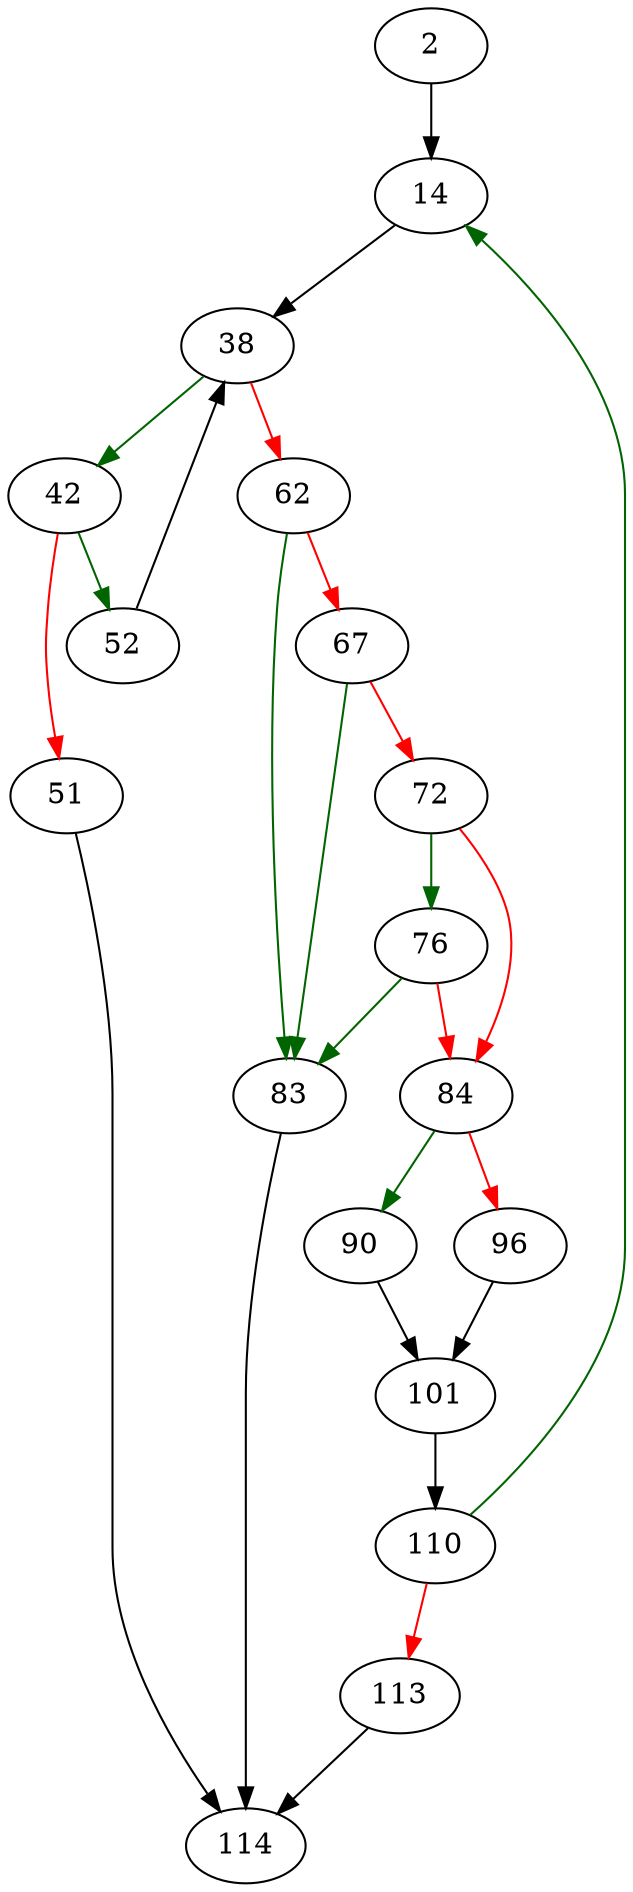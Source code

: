 strict digraph "getDigits" {
	// Node definitions.
	2 [entry=true];
	14;
	38;
	42;
	62;
	52;
	51;
	114;
	83;
	67;
	72;
	76;
	84;
	90;
	96;
	101;
	110;
	113;

	// Edge definitions.
	2 -> 14;
	14 -> 38;
	38 -> 42 [
		color=darkgreen
		cond=true
	];
	38 -> 62 [
		color=red
		cond=false
	];
	42 -> 52 [
		color=darkgreen
		cond=true
	];
	42 -> 51 [
		color=red
		cond=false
	];
	62 -> 83 [
		color=darkgreen
		cond=true
	];
	62 -> 67 [
		color=red
		cond=false
	];
	52 -> 38;
	51 -> 114;
	83 -> 114;
	67 -> 83 [
		color=darkgreen
		cond=true
	];
	67 -> 72 [
		color=red
		cond=false
	];
	72 -> 76 [
		color=darkgreen
		cond=true
	];
	72 -> 84 [
		color=red
		cond=false
	];
	76 -> 83 [
		color=darkgreen
		cond=true
	];
	76 -> 84 [
		color=red
		cond=false
	];
	84 -> 90 [
		color=darkgreen
		cond=true
	];
	84 -> 96 [
		color=red
		cond=false
	];
	90 -> 101;
	96 -> 101;
	101 -> 110;
	110 -> 14 [
		color=darkgreen
		cond=true
	];
	110 -> 113 [
		color=red
		cond=false
	];
	113 -> 114;
}